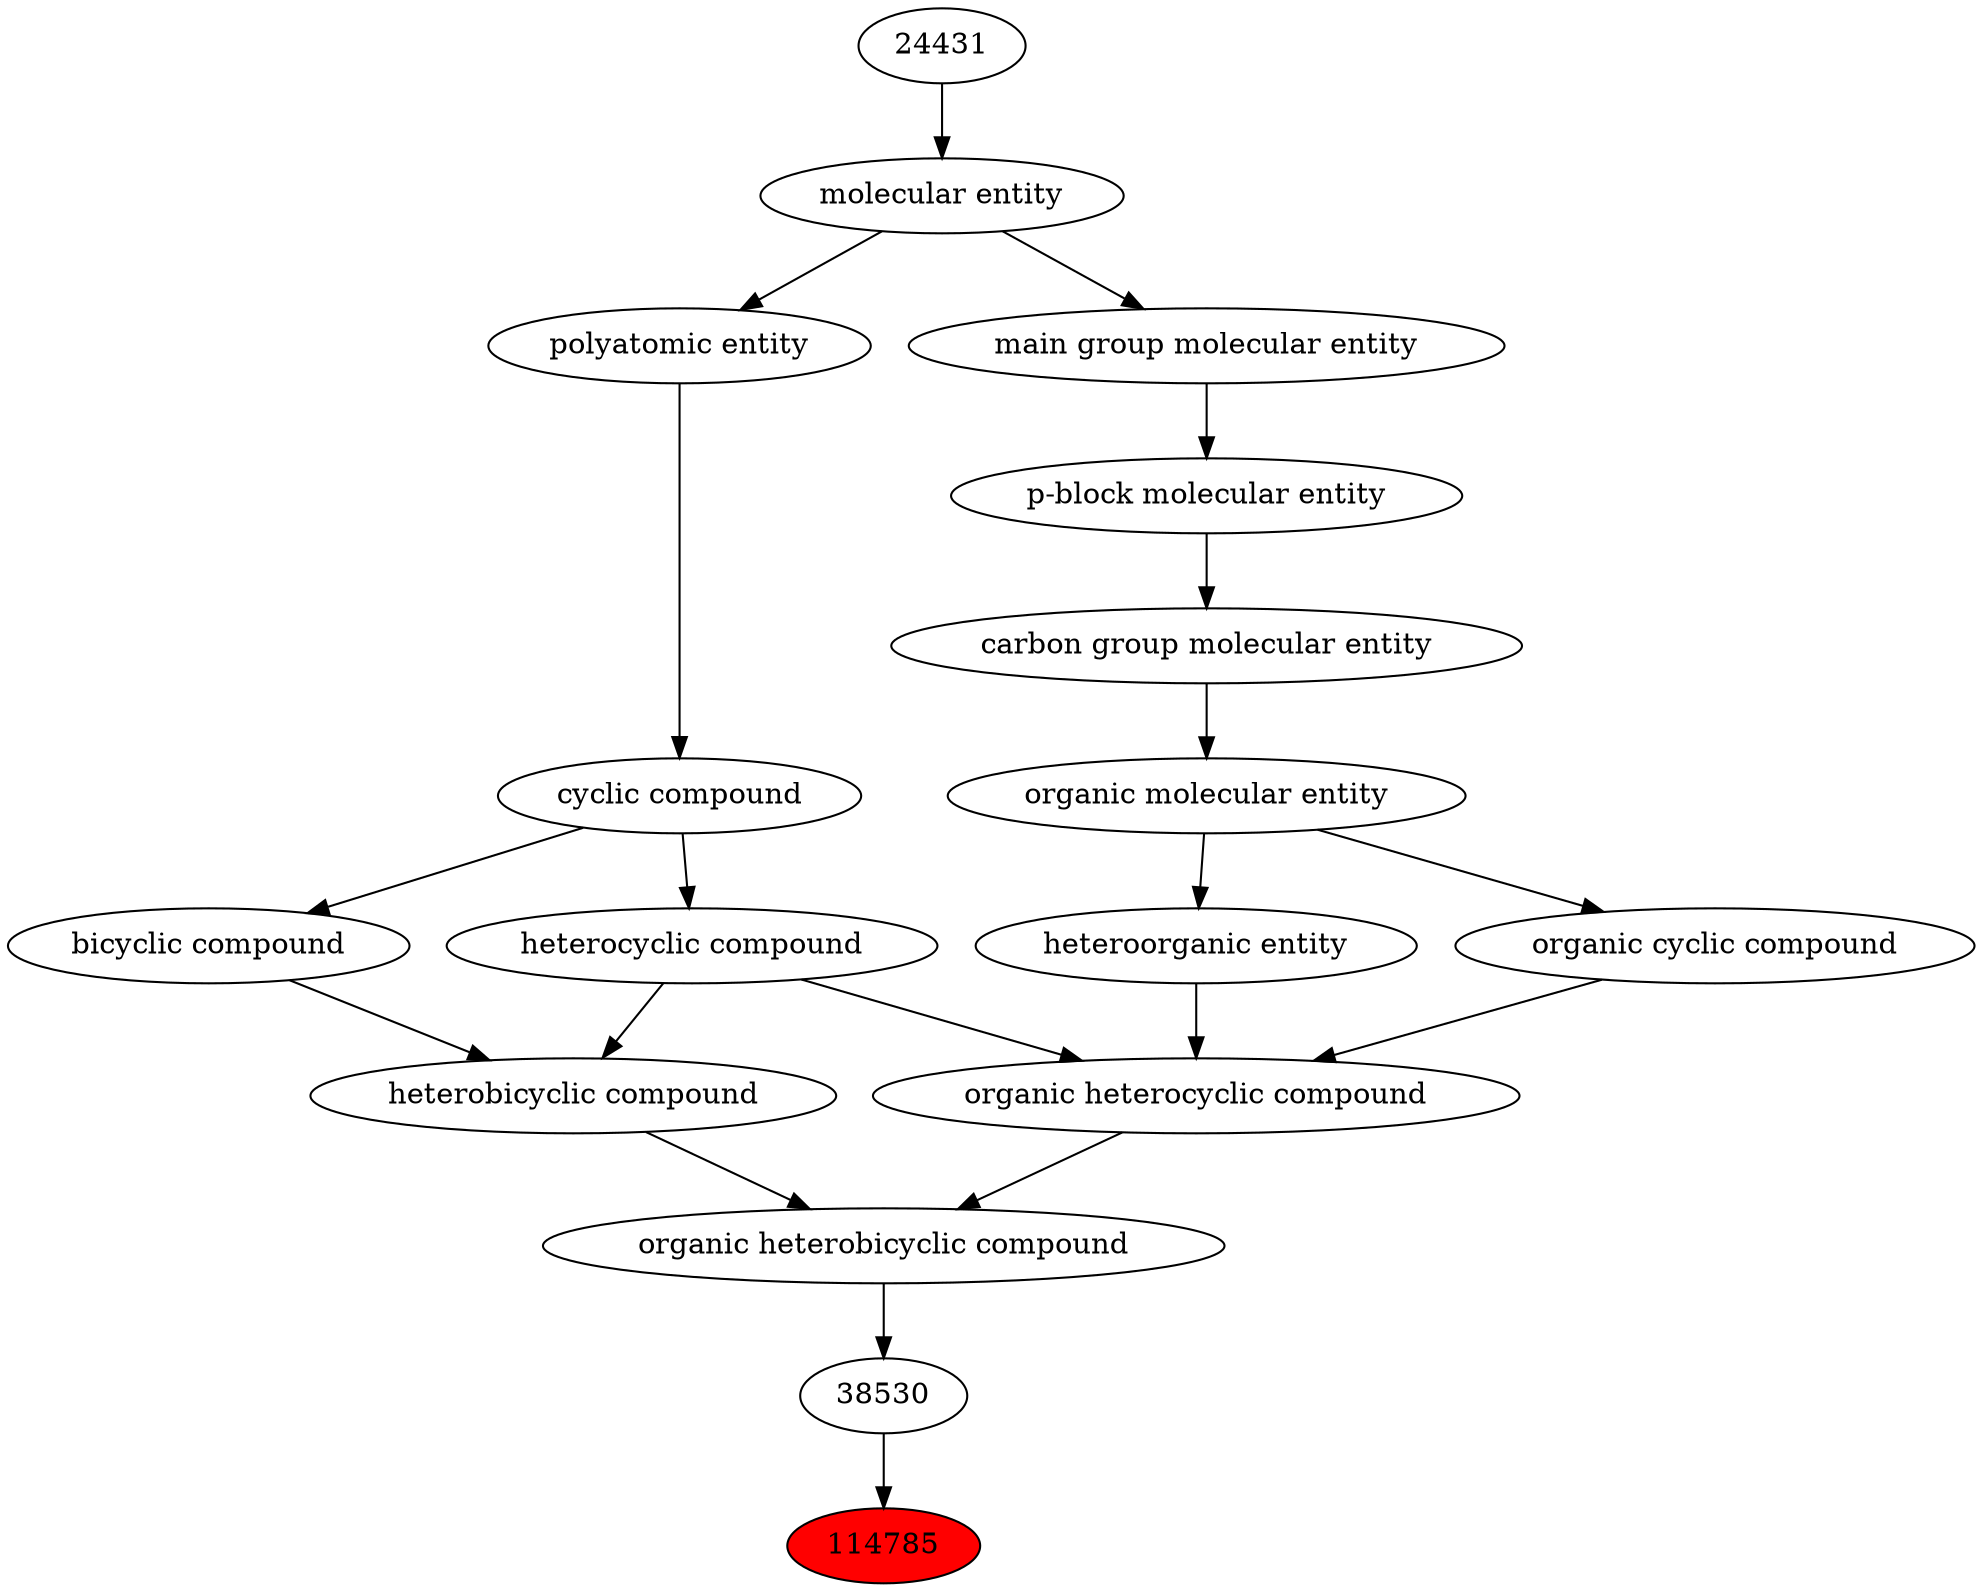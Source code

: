 digraph tree{ 
114785 [label="114785" fillcolor=red style=filled]
38530 -> 114785
38530 [label="38530"]
27171 -> 38530
27171 [label="organic heterobicyclic compound"]
33672 -> 27171
24532 -> 27171
33672 [label="heterobicyclic compound"]
33636 -> 33672
5686 -> 33672
24532 [label="organic heterocyclic compound"]
33285 -> 24532
33832 -> 24532
5686 -> 24532
33636 [label="bicyclic compound"]
33595 -> 33636
5686 [label="heterocyclic compound"]
33595 -> 5686
33285 [label="heteroorganic entity"]
50860 -> 33285
33832 [label="organic cyclic compound"]
50860 -> 33832
33595 [label="cyclic compound"]
36357 -> 33595
50860 [label="organic molecular entity"]
33582 -> 50860
36357 [label="polyatomic entity"]
23367 -> 36357
33582 [label="carbon group molecular entity"]
33675 -> 33582
23367 [label="molecular entity"]
24431 -> 23367
33675 [label="p-block molecular entity"]
33579 -> 33675
24431 [label="24431"]
33579 [label="main group molecular entity"]
23367 -> 33579
}